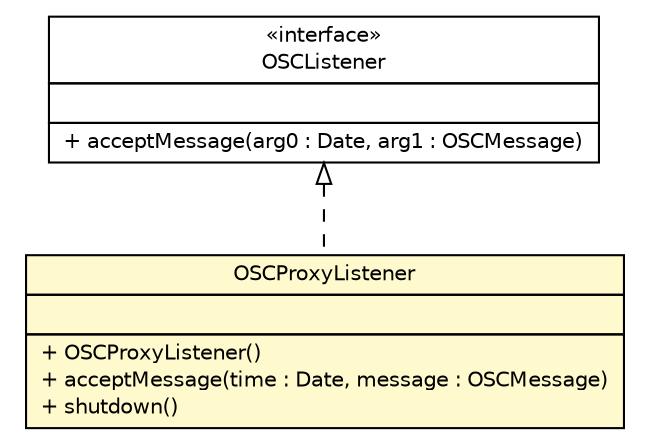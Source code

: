 #!/usr/local/bin/dot
#
# Class diagram 
# Generated by UMLGraph version R5_6 (http://www.umlgraph.org/)
#

digraph G {
	edge [fontname="Helvetica",fontsize=10,labelfontname="Helvetica",labelfontsize=10];
	node [fontname="Helvetica",fontsize=10,shape=plaintext];
	nodesep=0.25;
	ranksep=0.5;
	// com.xley.lfosc.impl.OSCProxyListener
	c73 [label=<<table title="com.xley.lfosc.impl.OSCProxyListener" border="0" cellborder="1" cellspacing="0" cellpadding="2" port="p" bgcolor="lemonChiffon" href="./OSCProxyListener.html">
		<tr><td><table border="0" cellspacing="0" cellpadding="1">
<tr><td align="center" balign="center"> OSCProxyListener </td></tr>
		</table></td></tr>
		<tr><td><table border="0" cellspacing="0" cellpadding="1">
<tr><td align="left" balign="left">  </td></tr>
		</table></td></tr>
		<tr><td><table border="0" cellspacing="0" cellpadding="1">
<tr><td align="left" balign="left"> + OSCProxyListener() </td></tr>
<tr><td align="left" balign="left"> + acceptMessage(time : Date, message : OSCMessage) </td></tr>
<tr><td align="left" balign="left"> + shutdown() </td></tr>
		</table></td></tr>
		</table>>, URL="./OSCProxyListener.html", fontname="Helvetica", fontcolor="black", fontsize=10.0];
	//com.xley.lfosc.impl.OSCProxyListener implements com.illposed.osc.OSCListener
	c75:p -> c73:p [dir=back,arrowtail=empty,style=dashed];
	// com.illposed.osc.OSCListener
	c75 [label=<<table title="com.illposed.osc.OSCListener" border="0" cellborder="1" cellspacing="0" cellpadding="2" port="p" href="http://java.sun.com/j2se/1.4.2/docs/api/com/illposed/osc/OSCListener.html">
		<tr><td><table border="0" cellspacing="0" cellpadding="1">
<tr><td align="center" balign="center"> &#171;interface&#187; </td></tr>
<tr><td align="center" balign="center"> OSCListener </td></tr>
		</table></td></tr>
		<tr><td><table border="0" cellspacing="0" cellpadding="1">
<tr><td align="left" balign="left">  </td></tr>
		</table></td></tr>
		<tr><td><table border="0" cellspacing="0" cellpadding="1">
<tr><td align="left" balign="left"> + acceptMessage(arg0 : Date, arg1 : OSCMessage) </td></tr>
		</table></td></tr>
		</table>>, URL="http://java.sun.com/j2se/1.4.2/docs/api/com/illposed/osc/OSCListener.html", fontname="Helvetica", fontcolor="black", fontsize=10.0];
}

